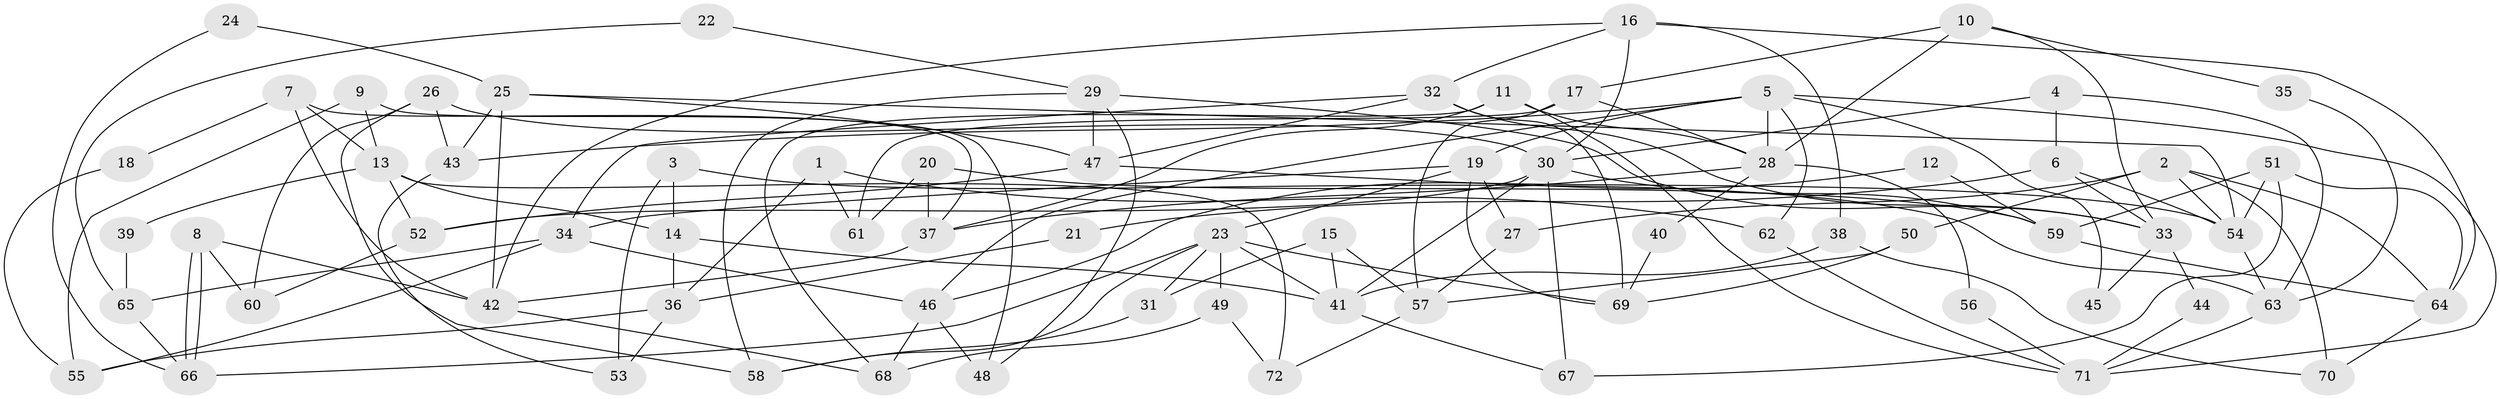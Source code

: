 // coarse degree distribution, {8: 0.08695652173913043, 4: 0.13043478260869565, 13: 0.043478260869565216, 11: 0.043478260869565216, 10: 0.08695652173913043, 3: 0.21739130434782608, 7: 0.043478260869565216, 9: 0.08695652173913043, 6: 0.043478260869565216, 2: 0.08695652173913043, 14: 0.043478260869565216, 5: 0.08695652173913043}
// Generated by graph-tools (version 1.1) at 2025/18/03/04/25 18:18:44]
// undirected, 72 vertices, 144 edges
graph export_dot {
graph [start="1"]
  node [color=gray90,style=filled];
  1;
  2;
  3;
  4;
  5;
  6;
  7;
  8;
  9;
  10;
  11;
  12;
  13;
  14;
  15;
  16;
  17;
  18;
  19;
  20;
  21;
  22;
  23;
  24;
  25;
  26;
  27;
  28;
  29;
  30;
  31;
  32;
  33;
  34;
  35;
  36;
  37;
  38;
  39;
  40;
  41;
  42;
  43;
  44;
  45;
  46;
  47;
  48;
  49;
  50;
  51;
  52;
  53;
  54;
  55;
  56;
  57;
  58;
  59;
  60;
  61;
  62;
  63;
  64;
  65;
  66;
  67;
  68;
  69;
  70;
  71;
  72;
  1 -- 36;
  1 -- 62;
  1 -- 61;
  2 -- 27;
  2 -- 70;
  2 -- 50;
  2 -- 54;
  2 -- 64;
  3 -- 63;
  3 -- 14;
  3 -- 53;
  4 -- 6;
  4 -- 63;
  4 -- 30;
  5 -- 19;
  5 -- 43;
  5 -- 28;
  5 -- 45;
  5 -- 46;
  5 -- 62;
  5 -- 71;
  6 -- 33;
  6 -- 54;
  6 -- 21;
  7 -- 37;
  7 -- 42;
  7 -- 13;
  7 -- 18;
  8 -- 66;
  8 -- 66;
  8 -- 42;
  8 -- 60;
  9 -- 48;
  9 -- 13;
  9 -- 55;
  10 -- 17;
  10 -- 28;
  10 -- 33;
  10 -- 35;
  11 -- 68;
  11 -- 28;
  11 -- 37;
  11 -- 71;
  12 -- 59;
  12 -- 46;
  13 -- 52;
  13 -- 14;
  13 -- 39;
  13 -- 72;
  14 -- 41;
  14 -- 36;
  15 -- 41;
  15 -- 57;
  15 -- 31;
  16 -- 30;
  16 -- 64;
  16 -- 32;
  16 -- 38;
  16 -- 42;
  17 -- 28;
  17 -- 61;
  17 -- 57;
  18 -- 55;
  19 -- 23;
  19 -- 69;
  19 -- 27;
  19 -- 34;
  20 -- 59;
  20 -- 37;
  20 -- 61;
  21 -- 36;
  22 -- 29;
  22 -- 65;
  23 -- 58;
  23 -- 31;
  23 -- 41;
  23 -- 49;
  23 -- 66;
  23 -- 69;
  24 -- 66;
  24 -- 25;
  25 -- 42;
  25 -- 54;
  25 -- 43;
  25 -- 47;
  26 -- 43;
  26 -- 30;
  26 -- 58;
  26 -- 60;
  27 -- 57;
  28 -- 37;
  28 -- 40;
  28 -- 56;
  29 -- 47;
  29 -- 33;
  29 -- 48;
  29 -- 58;
  30 -- 41;
  30 -- 52;
  30 -- 59;
  30 -- 67;
  31 -- 58;
  32 -- 47;
  32 -- 33;
  32 -- 34;
  32 -- 69;
  33 -- 44;
  33 -- 45;
  34 -- 46;
  34 -- 55;
  34 -- 65;
  35 -- 63;
  36 -- 55;
  36 -- 53;
  37 -- 42;
  38 -- 41;
  38 -- 70;
  39 -- 65;
  40 -- 69;
  41 -- 67;
  42 -- 68;
  43 -- 53;
  44 -- 71;
  46 -- 48;
  46 -- 68;
  47 -- 52;
  47 -- 54;
  49 -- 72;
  49 -- 68;
  50 -- 69;
  50 -- 57;
  51 -- 54;
  51 -- 59;
  51 -- 64;
  51 -- 67;
  52 -- 60;
  54 -- 63;
  56 -- 71;
  57 -- 72;
  59 -- 64;
  62 -- 71;
  63 -- 71;
  64 -- 70;
  65 -- 66;
}
